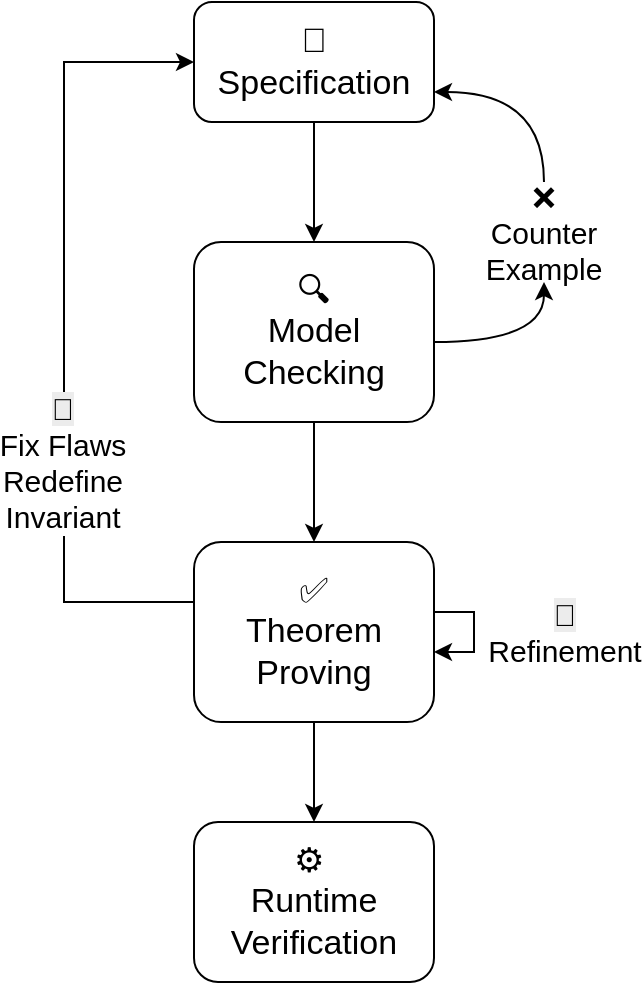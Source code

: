 <mxfile version="27.1.1">
  <diagram name="Page-1" id="ukwk7Ntun-ERX5L1msp1">
    <mxGraphModel grid="1" page="1" gridSize="10" guides="1" tooltips="1" connect="1" arrows="1" fold="1" pageScale="1" pageWidth="850" pageHeight="1100" math="0" shadow="0">
      <root>
        <mxCell id="0" />
        <mxCell id="1" parent="0" />
        <mxCell id="EMGmxgtZmT-lsSBBqjUw-5" style="edgeStyle=orthogonalEdgeStyle;rounded=0;orthogonalLoop=1;jettySize=auto;html=1;entryX=0.5;entryY=0;entryDx=0;entryDy=0;curved=1;" edge="1" parent="1" source="EMGmxgtZmT-lsSBBqjUw-1" target="EMGmxgtZmT-lsSBBqjUw-2">
          <mxGeometry relative="1" as="geometry" />
        </mxCell>
        <mxCell id="EMGmxgtZmT-lsSBBqjUw-1" value="&lt;div&gt;&lt;font style=&quot;&quot;&gt;&lt;span style=&quot;font-size: 17px;&quot;&gt;📝&lt;/span&gt;&lt;/font&gt;&lt;/div&gt;&lt;font style=&quot;font-size: 17px;&quot;&gt;Specification&lt;/font&gt;" style="rounded=1;whiteSpace=wrap;html=1;" vertex="1" parent="1">
          <mxGeometry x="365" y="150" width="120" height="60" as="geometry" />
        </mxCell>
        <mxCell id="EMGmxgtZmT-lsSBBqjUw-6" style="edgeStyle=orthogonalEdgeStyle;rounded=0;orthogonalLoop=1;jettySize=auto;html=1;entryX=1;entryY=0.75;entryDx=0;entryDy=0;curved=1;" edge="1" parent="1" target="EMGmxgtZmT-lsSBBqjUw-1">
          <mxGeometry relative="1" as="geometry">
            <mxPoint x="540" y="240" as="sourcePoint" />
            <Array as="points">
              <mxPoint x="540" y="195" />
            </Array>
          </mxGeometry>
        </mxCell>
        <mxCell id="EMGmxgtZmT-lsSBBqjUw-17" style="edgeStyle=orthogonalEdgeStyle;rounded=0;orthogonalLoop=1;jettySize=auto;html=1;" edge="1" parent="1" source="EMGmxgtZmT-lsSBBqjUw-2" target="EMGmxgtZmT-lsSBBqjUw-3">
          <mxGeometry relative="1" as="geometry" />
        </mxCell>
        <mxCell id="EMGmxgtZmT-lsSBBqjUw-2" value="&lt;div&gt;&lt;font style=&quot;&quot;&gt;&lt;span style=&quot;font-size: 17px;&quot;&gt;🔍&lt;/span&gt;&lt;/font&gt;&lt;/div&gt;&lt;font style=&quot;font-size: 17px;&quot;&gt;Model Checking&lt;/font&gt;" style="rounded=1;whiteSpace=wrap;html=1;" vertex="1" parent="1">
          <mxGeometry x="365" y="270" width="120" height="90" as="geometry" />
        </mxCell>
        <mxCell id="EMGmxgtZmT-lsSBBqjUw-8" style="edgeStyle=orthogonalEdgeStyle;rounded=0;orthogonalLoop=1;jettySize=auto;html=1;" edge="1" parent="1" source="EMGmxgtZmT-lsSBBqjUw-3" target="EMGmxgtZmT-lsSBBqjUw-4">
          <mxGeometry relative="1" as="geometry" />
        </mxCell>
        <mxCell id="EMGmxgtZmT-lsSBBqjUw-14" style="edgeStyle=orthogonalEdgeStyle;rounded=0;orthogonalLoop=1;jettySize=auto;html=1;entryX=0;entryY=0.5;entryDx=0;entryDy=0;" edge="1" parent="1" source="EMGmxgtZmT-lsSBBqjUw-3" target="EMGmxgtZmT-lsSBBqjUw-1">
          <mxGeometry relative="1" as="geometry">
            <Array as="points">
              <mxPoint x="300" y="450" />
              <mxPoint x="300" y="180" />
            </Array>
          </mxGeometry>
        </mxCell>
        <mxCell id="EMGmxgtZmT-lsSBBqjUw-15" value="&lt;font style=&quot;font-size: 15px;&quot;&gt;&lt;span style=&quot;text-wrap-mode: wrap; background-color: rgb(236, 236, 236);&quot;&gt;🔄&lt;/span&gt;&lt;/font&gt;&lt;div&gt;&lt;font style=&quot;font-size: 15px;&quot;&gt;Fix Flaws&lt;/font&gt;&lt;/div&gt;&lt;div&gt;&lt;font style=&quot;font-size: 15px;&quot;&gt;Redefine&lt;/font&gt;&lt;/div&gt;&lt;div&gt;&lt;font style=&quot;font-size: 15px;&quot;&gt;Invariant&lt;/font&gt;&lt;/div&gt;" style="edgeLabel;html=1;align=center;verticalAlign=middle;resizable=0;points=[];" vertex="1" connectable="0" parent="EMGmxgtZmT-lsSBBqjUw-14">
          <mxGeometry x="-0.135" y="1" relative="1" as="geometry">
            <mxPoint y="38" as="offset" />
          </mxGeometry>
        </mxCell>
        <mxCell id="EMGmxgtZmT-lsSBBqjUw-3" value="&lt;div&gt;&lt;span style=&quot;font-size: 17px;&quot;&gt;✅&lt;/span&gt;&lt;/div&gt;&lt;font style=&quot;font-size: 17px;&quot;&gt;Theorem Proving&lt;/font&gt;" style="rounded=1;whiteSpace=wrap;html=1;" vertex="1" parent="1">
          <mxGeometry x="365" y="420" width="120" height="90" as="geometry" />
        </mxCell>
        <mxCell id="EMGmxgtZmT-lsSBBqjUw-4" value="&lt;div&gt;&lt;font style=&quot;&quot;&gt;&lt;span style=&quot;background-color: transparent; font-size: 17px;&quot;&gt;⚙️&lt;/span&gt;&lt;span style=&quot;font-size: 17px;&quot;&gt;&amp;nbsp;&lt;/span&gt;&lt;/font&gt;&lt;/div&gt;&lt;font style=&quot;font-size: 17px;&quot;&gt;Runtime Verification&lt;/font&gt;" style="rounded=1;whiteSpace=wrap;html=1;" vertex="1" parent="1">
          <mxGeometry x="365" y="560" width="120" height="80" as="geometry" />
        </mxCell>
        <mxCell id="EMGmxgtZmT-lsSBBqjUw-10" value="" style="edgeStyle=orthogonalEdgeStyle;rounded=0;orthogonalLoop=1;jettySize=auto;html=1;curved=1;" edge="1" parent="1" source="EMGmxgtZmT-lsSBBqjUw-2">
          <mxGeometry relative="1" as="geometry">
            <mxPoint x="455" y="280" as="sourcePoint" />
            <mxPoint x="540" y="290" as="targetPoint" />
            <Array as="points">
              <mxPoint x="540" y="320" />
            </Array>
          </mxGeometry>
        </mxCell>
        <mxCell id="EMGmxgtZmT-lsSBBqjUw-9" value="&lt;font style=&quot;font-size: 15px;&quot;&gt;❌&lt;/font&gt;&lt;div&gt;&lt;font style=&quot;font-size: 15px;&quot;&gt;Counter Example&lt;/font&gt;&lt;/div&gt;" style="text;html=1;align=center;verticalAlign=middle;whiteSpace=wrap;rounded=0;" vertex="1" parent="1">
          <mxGeometry x="510" y="250" width="60" height="30" as="geometry" />
        </mxCell>
        <mxCell id="EMGmxgtZmT-lsSBBqjUw-16" style="edgeStyle=orthogonalEdgeStyle;rounded=0;orthogonalLoop=1;jettySize=auto;html=1;elbow=horizontal;" edge="1" parent="1" source="EMGmxgtZmT-lsSBBqjUw-3" target="EMGmxgtZmT-lsSBBqjUw-3">
          <mxGeometry relative="1" as="geometry" />
        </mxCell>
        <mxCell id="EMGmxgtZmT-lsSBBqjUw-18" value="&lt;font style=&quot;font-size: 15px;&quot;&gt;&lt;span style=&quot;text-wrap-mode: wrap; background-color: rgb(236, 236, 236);&quot;&gt;🔄&lt;/span&gt;&lt;/font&gt;&lt;div&gt;&lt;font style=&quot;font-size: 15px;&quot;&gt;Refinement&lt;/font&gt;&lt;/div&gt;" style="edgeLabel;html=1;align=center;verticalAlign=middle;resizable=0;points=[];" vertex="1" connectable="0" parent="1">
          <mxGeometry x="550" y="465" as="geometry" />
        </mxCell>
      </root>
    </mxGraphModel>
  </diagram>
</mxfile>
